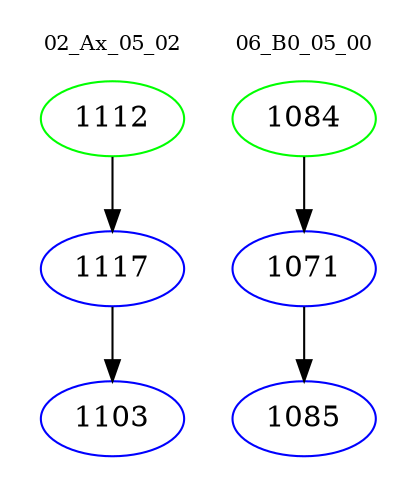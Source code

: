digraph{
subgraph cluster_0 {
color = white
label = "02_Ax_05_02";
fontsize=10;
T0_1112 [label="1112", color="green"]
T0_1112 -> T0_1117 [color="black"]
T0_1117 [label="1117", color="blue"]
T0_1117 -> T0_1103 [color="black"]
T0_1103 [label="1103", color="blue"]
}
subgraph cluster_1 {
color = white
label = "06_B0_05_00";
fontsize=10;
T1_1084 [label="1084", color="green"]
T1_1084 -> T1_1071 [color="black"]
T1_1071 [label="1071", color="blue"]
T1_1071 -> T1_1085 [color="black"]
T1_1085 [label="1085", color="blue"]
}
}
